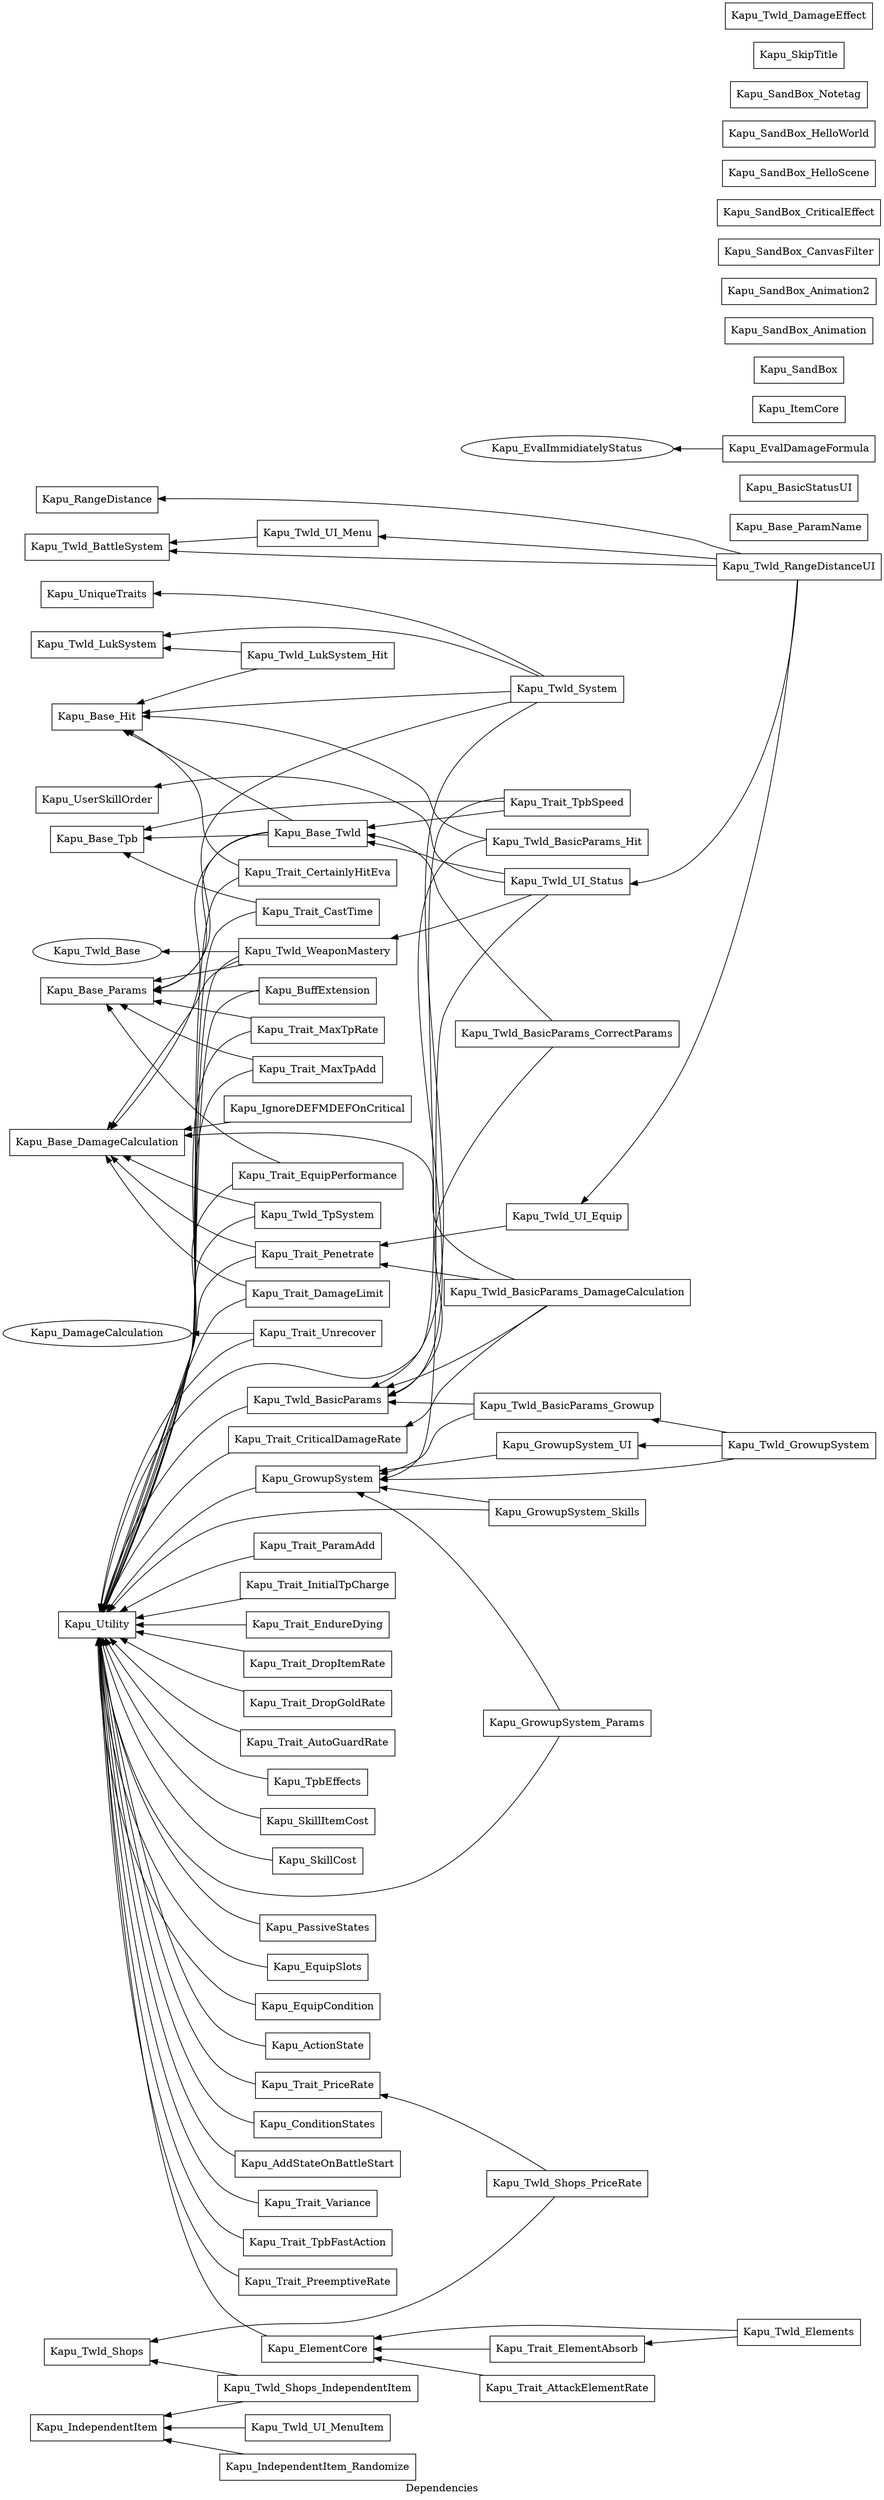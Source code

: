 digraph PluginDependencies {
  graph [
    charset = "UTF-8";
    label = "Dependencies";
    rankdir = RL,
  ]

  // node defines.
  Kapu_Base_DamageCalculation[shape = box];
  Kapu_Base_Hit[shape = box];
  Kapu_Base_ParamName[shape = box];
  Kapu_Base_Params[shape = box];
  Kapu_Base_Tpb[shape = box];
  Kapu_Base_Twld[shape = box];
  Kapu_BasicStatusUI[shape = box];
  Kapu_EvalDamageFormula[shape = box];
  Kapu_IgnoreDEFMDEFOnCritical[shape = box];
  Kapu_IndependentItem[shape = box];
  Kapu_IndependentItem_Randomize[shape = box];
  Kapu_ItemCore[shape = box];
  Kapu_RangeDistance[shape = box];
  Kapu_SandBox[shape = box];
  Kapu_SandBox_Animation[shape = box];
  Kapu_SandBox_Animation2[shape = box];
  Kapu_SandBox_CanvasFilter[shape = box];
  Kapu_SandBox_CriticalEffect[shape = box];
  Kapu_SandBox_HelloScene[shape = box];
  Kapu_SandBox_HelloWorld[shape = box];
  Kapu_SandBox_Notetag[shape = box];
  Kapu_SkipTitle[shape = box];
  Kapu_Twld_BattleSystem[shape = box];
  Kapu_Twld_DamageEffect[shape = box];
  Kapu_Twld_LukSystem[shape = box];
  Kapu_Twld_LukSystem_Hit[shape = box];
  Kapu_Twld_Shops[shape = box];
  Kapu_Twld_Shops_IndependentItem[shape = box];
  Kapu_Twld_UI_Menu[shape = box];
  Kapu_Twld_UI_MenuItem[shape = box];
  Kapu_UniqueTraits[shape = box];
  Kapu_UserSkillOrder[shape = box];
  Kapu_Utility[shape = box];
  Kapu_ActionState[shape = box];
  Kapu_Twld_WeaponMastery[shape = box];
  Kapu_Twld_TpSystem[shape = box];
  Kapu_Twld_BasicParams[shape = box];
  Kapu_Trait_Variance[shape = box];
  Kapu_Twld_System[shape = box];
  Kapu_Twld_BasicParams_Hit[shape = box];
  Kapu_Twld_BasicParams_CorrectParams[shape = box];
  Kapu_Trait_Unrecover[shape = box];
  Kapu_Trait_TpbSpeed[shape = box];
  Kapu_Trait_TpbFastAction[shape = box];
  Kapu_Trait_PriceRate[shape = box];
  Kapu_Trait_PreemptiveRate[shape = box];
  Kapu_Twld_Shops_PriceRate[shape = box];
  Kapu_Trait_Penetrate[shape = box];
  Kapu_Trait_ParamAdd[shape = box];
  Kapu_Twld_UI_Equip[shape = box];
  Kapu_Trait_MaxTpRate[shape = box];
  Kapu_Trait_MaxTpAdd[shape = box];
  Kapu_Trait_InitialTpCharge[shape = box];
  Kapu_Trait_EquipPerformance[shape = box];
  Kapu_Trait_EndureDying[shape = box];
  Kapu_Trait_DropItemRate[shape = box];
  Kapu_Trait_DropGoldRate[shape = box];
  Kapu_Trait_DamageLimit[shape = box];
  Kapu_Trait_CriticalDamageRate[shape = box];
  Kapu_Trait_CertainlyHitEva[shape = box];
  Kapu_Twld_BasicParams_DamageCalculation[shape = box];
  Kapu_Trait_CastTime[shape = box];
  Kapu_Trait_AutoGuardRate[shape = box];
  Kapu_TpbEffects[shape = box];
  Kapu_SkillItemCost[shape = box];
  Kapu_SkillCost[shape = box];
  Kapu_PassiveStates[shape = box];
  Kapu_GrowupSystem[shape = box];
  Kapu_EquipSlots[shape = box];
  Kapu_Twld_UI_Status[shape = box];
  Kapu_Twld_BasicParams_Growup[shape = box];
  Kapu_Twld_RangeDistanceUI[shape = box];
  Kapu_GrowupSystem_UI[shape = box];
  Kapu_Twld_GrowupSystem[shape = box];
  Kapu_GrowupSystem_Skills[shape = box];
  Kapu_GrowupSystem_Params[shape = box];
  Kapu_EquipCondition[shape = box];
  Kapu_ElementCore[shape = box];
  Kapu_ConditionStates[shape = box];
  Kapu_Trait_ElementAbsorb[shape = box];
  Kapu_Trait_AttackElementRate[shape = box];
  Kapu_Twld_Elements[shape = box];
  Kapu_BuffExtension[shape = box];
  Kapu_AddStateOnBattleStart[shape = box];
  // edge defines.
  Kapu_Base_Twld -> Kapu_Base_Params [arrowhead = normal];
  Kapu_Base_Twld -> Kapu_Base_Tpb [arrowhead = normal];
  Kapu_Base_Twld -> Kapu_Base_Hit [arrowhead = normal];
  Kapu_Base_Twld -> Kapu_Base_DamageCalculation [arrowhead = normal];
  Kapu_EvalDamageFormula -> Kapu_EvalImmidiatelyStatus [arrowhead = normal];
  Kapu_IgnoreDEFMDEFOnCritical -> Kapu_Base_DamageCalculation [arrowhead = normal];
  Kapu_IndependentItem_Randomize -> Kapu_IndependentItem [arrowhead = normal];
  Kapu_Twld_LukSystem_Hit -> Kapu_Base_Hit [arrowhead = normal];
  Kapu_Twld_LukSystem_Hit -> Kapu_Twld_LukSystem [arrowhead = normal];
  Kapu_Twld_Shops_IndependentItem -> Kapu_IndependentItem [arrowhead = normal];
  Kapu_Twld_Shops_IndependentItem -> Kapu_Twld_Shops [arrowhead = normal];
  Kapu_Twld_UI_Menu -> Kapu_Twld_BattleSystem [arrowhead = normal];
  Kapu_Twld_UI_MenuItem -> Kapu_IndependentItem [arrowhead = normal];
  Kapu_ActionState -> Kapu_Utility [arrowhead = normal];
  Kapu_Twld_WeaponMastery -> Kapu_Utility [arrowhead = normal];
  Kapu_Twld_WeaponMastery -> Kapu_Base_DamageCalculation [arrowhead = normal];
  Kapu_Twld_WeaponMastery -> Kapu_Twld_Base [arrowhead = normal];
  Kapu_Twld_WeaponMastery -> Kapu_Base_Params [arrowhead = normal];
  Kapu_Twld_TpSystem -> Kapu_Utility [arrowhead = normal];
  Kapu_Twld_TpSystem -> Kapu_Base_DamageCalculation [arrowhead = normal];
  Kapu_Twld_BasicParams -> Kapu_Utility [arrowhead = normal];
  Kapu_Trait_Variance -> Kapu_Utility [arrowhead = normal];
  Kapu_Twld_System -> Kapu_Base_Params [arrowhead = normal];
  Kapu_Twld_System -> Kapu_Base_Hit [arrowhead = normal];
  Kapu_Twld_System -> Kapu_Twld_BasicParams [arrowhead = normal];
  Kapu_Twld_System -> Kapu_UniqueTraits [arrowhead = normal];
  Kapu_Twld_System -> Kapu_Twld_LukSystem [arrowhead = normal];
  Kapu_Twld_BasicParams_Hit -> Kapu_Twld_BasicParams [arrowhead = normal];
  Kapu_Twld_BasicParams_Hit -> Kapu_Base_Hit [arrowhead = normal];
  Kapu_Twld_BasicParams_CorrectParams -> Kapu_Base_Twld [arrowhead = normal];
  Kapu_Twld_BasicParams_CorrectParams -> Kapu_Twld_BasicParams [arrowhead = normal];
  Kapu_Trait_Unrecover -> Kapu_Utility [arrowhead = normal];
  Kapu_Trait_Unrecover -> Kapu_DamageCalculation [arrowhead = normal];
  Kapu_Trait_TpbSpeed -> Kapu_Utility [arrowhead = normal];
  Kapu_Trait_TpbSpeed -> Kapu_Base_Tpb [arrowhead = normal];
  Kapu_Trait_TpbSpeed -> Kapu_Base_Twld [arrowhead = normal];
  Kapu_Trait_TpbFastAction -> Kapu_Utility [arrowhead = normal];
  Kapu_Trait_PriceRate -> Kapu_Utility [arrowhead = normal];
  Kapu_Trait_PreemptiveRate -> Kapu_Utility [arrowhead = normal];
  Kapu_Twld_Shops_PriceRate -> Kapu_Twld_Shops [arrowhead = normal];
  Kapu_Twld_Shops_PriceRate -> Kapu_Trait_PriceRate [arrowhead = normal];
  Kapu_Trait_Penetrate -> Kapu_Utility [arrowhead = normal];
  Kapu_Trait_Penetrate -> Kapu_Base_DamageCalculation [arrowhead = normal];
  Kapu_Trait_ParamAdd -> Kapu_Utility [arrowhead = normal];
  Kapu_Twld_UI_Equip -> Kapu_Trait_Penetrate [arrowhead = normal];
  Kapu_Trait_MaxTpRate -> Kapu_Utility [arrowhead = normal];
  Kapu_Trait_MaxTpRate -> Kapu_Base_Params [arrowhead = normal];
  Kapu_Trait_MaxTpAdd -> Kapu_Utility [arrowhead = normal];
  Kapu_Trait_MaxTpAdd -> Kapu_Base_Params [arrowhead = normal];
  Kapu_Trait_InitialTpCharge -> Kapu_Utility [arrowhead = normal];
  Kapu_Trait_EquipPerformance -> Kapu_Utility [arrowhead = normal];
  Kapu_Trait_EquipPerformance -> Kapu_Base_Params [arrowhead = normal];
  Kapu_Trait_EndureDying -> Kapu_Utility [arrowhead = normal];
  Kapu_Trait_DropItemRate -> Kapu_Utility [arrowhead = normal];
  Kapu_Trait_DropGoldRate -> Kapu_Utility [arrowhead = normal];
  Kapu_Trait_DamageLimit -> Kapu_Utility [arrowhead = normal];
  Kapu_Trait_DamageLimit -> Kapu_Base_DamageCalculation [arrowhead = normal];
  Kapu_Trait_CriticalDamageRate -> Kapu_Utility [arrowhead = normal];
  Kapu_Trait_CertainlyHitEva -> Kapu_Utility [arrowhead = normal];
  Kapu_Trait_CertainlyHitEva -> Kapu_Base_Hit [arrowhead = normal];
  Kapu_Twld_BasicParams_DamageCalculation -> Kapu_Base_DamageCalculation [arrowhead = normal];
  Kapu_Twld_BasicParams_DamageCalculation -> Kapu_Trait_CriticalDamageRate [arrowhead = normal];
  Kapu_Twld_BasicParams_DamageCalculation -> Kapu_Trait_Penetrate [arrowhead = normal];
  Kapu_Twld_BasicParams_DamageCalculation -> Kapu_Twld_BasicParams [arrowhead = normal];
  Kapu_Trait_CastTime -> Kapu_Utility [arrowhead = normal];
  Kapu_Trait_CastTime -> Kapu_Base_Tpb [arrowhead = normal];
  Kapu_Trait_AutoGuardRate -> Kapu_Utility [arrowhead = normal];
  Kapu_TpbEffects -> Kapu_Utility [arrowhead = normal];
  Kapu_SkillItemCost -> Kapu_Utility [arrowhead = normal];
  Kapu_SkillCost -> Kapu_Utility [arrowhead = normal];
  Kapu_PassiveStates -> Kapu_Utility [arrowhead = normal];
  Kapu_GrowupSystem -> Kapu_Utility [arrowhead = normal];
  Kapu_EquipSlots -> Kapu_Utility [arrowhead = normal];
  Kapu_Twld_UI_Status -> Kapu_Base_Twld [arrowhead = normal];
  Kapu_Twld_UI_Status -> Kapu_UserSkillOrder [arrowhead = normal];
  Kapu_Twld_UI_Status -> Kapu_Twld_WeaponMastery [arrowhead = normal];
  Kapu_Twld_UI_Status -> Kapu_GrowupSystem [arrowhead = normal];
  Kapu_Twld_BasicParams_Growup -> Kapu_GrowupSystem [arrowhead = normal];
  Kapu_Twld_BasicParams_Growup -> Kapu_Twld_BasicParams [arrowhead = normal];
  Kapu_Twld_RangeDistanceUI -> Kapu_Twld_BattleSystem [arrowhead = normal];
  Kapu_Twld_RangeDistanceUI -> Kapu_RangeDistance [arrowhead = normal];
  Kapu_Twld_RangeDistanceUI -> Kapu_Twld_UI_Menu [arrowhead = normal];
  Kapu_Twld_RangeDistanceUI -> Kapu_Twld_UI_Status [arrowhead = normal];
  Kapu_Twld_RangeDistanceUI -> Kapu_Twld_UI_Equip [arrowhead = normal];
  Kapu_GrowupSystem_UI -> Kapu_GrowupSystem [arrowhead = normal];
  Kapu_Twld_GrowupSystem -> Kapu_GrowupSystem [arrowhead = normal];
  Kapu_Twld_GrowupSystem -> Kapu_Twld_BasicParams_Growup [arrowhead = normal];
  Kapu_Twld_GrowupSystem -> Kapu_GrowupSystem_UI [arrowhead = normal];
  Kapu_GrowupSystem_Skills -> Kapu_GrowupSystem [arrowhead = normal];
  Kapu_GrowupSystem_Skills -> Kapu_Utility [arrowhead = normal];
  Kapu_GrowupSystem_Params -> Kapu_Utility [arrowhead = normal];
  Kapu_GrowupSystem_Params -> Kapu_GrowupSystem [arrowhead = normal];
  Kapu_EquipCondition -> Kapu_Utility [arrowhead = normal];
  Kapu_ElementCore -> Kapu_Utility [arrowhead = normal];
  Kapu_ConditionStates -> Kapu_Utility [arrowhead = normal];
  Kapu_Trait_ElementAbsorb -> Kapu_ElementCore [arrowhead = normal];
  Kapu_Trait_AttackElementRate -> Kapu_ElementCore [arrowhead = normal];
  Kapu_Twld_Elements -> Kapu_ElementCore [arrowhead = normal];
  Kapu_Twld_Elements -> Kapu_Trait_ElementAbsorb [arrowhead = normal];
  Kapu_BuffExtension -> Kapu_Utility [arrowhead = normal];
  Kapu_BuffExtension -> Kapu_Base_Params [arrowhead = normal];
  Kapu_AddStateOnBattleStart -> Kapu_Utility [arrowhead = normal];
  { rank = same; Kapu_Base_DamageCalculation; Kapu_Base_Hit; Kapu_Base_Params; Kapu_Base_Tpb; Kapu_IndependentItem; Kapu_RangeDistance; Kapu_Twld_BattleSystem; Kapu_Twld_LukSystem; Kapu_Twld_Shops; Kapu_UniqueTraits; Kapu_UserSkillOrder; Kapu_Utility;  }
  { rank = same; Kapu_Base_Twld; Kapu_IgnoreDEFMDEFOnCritical; Kapu_IndependentItem_Randomize; Kapu_Twld_LukSystem_Hit; Kapu_Twld_Shops_IndependentItem; Kapu_Twld_UI_Menu; Kapu_Twld_UI_MenuItem; Kapu_ActionState; Kapu_Twld_WeaponMastery; Kapu_Twld_TpSystem; Kapu_Twld_BasicParams; Kapu_Trait_Variance; Kapu_Trait_Unrecover; Kapu_Trait_TpbFastAction; Kapu_Trait_PriceRate; Kapu_Trait_PreemptiveRate; Kapu_Trait_Penetrate; Kapu_Trait_ParamAdd; Kapu_Trait_MaxTpRate; Kapu_Trait_MaxTpAdd; Kapu_Trait_InitialTpCharge; Kapu_Trait_EquipPerformance; Kapu_Trait_EndureDying; Kapu_Trait_DropItemRate; Kapu_Trait_DropGoldRate; Kapu_Trait_DamageLimit; Kapu_Trait_CriticalDamageRate; Kapu_Trait_CertainlyHitEva; Kapu_Trait_CastTime; Kapu_Trait_AutoGuardRate; Kapu_TpbEffects; Kapu_SkillItemCost; Kapu_SkillCost; Kapu_PassiveStates; Kapu_GrowupSystem; Kapu_EquipSlots; Kapu_EquipCondition; Kapu_ElementCore; Kapu_ConditionStates; Kapu_BuffExtension; Kapu_AddStateOnBattleStart;  }
  { rank = same; Kapu_Twld_System; Kapu_Twld_BasicParams_Hit; Kapu_Twld_BasicParams_CorrectParams; Kapu_Trait_TpbSpeed; Kapu_Twld_Shops_PriceRate; Kapu_Twld_UI_Equip; Kapu_Twld_BasicParams_DamageCalculation; Kapu_Twld_UI_Status; Kapu_Twld_BasicParams_Growup; Kapu_GrowupSystem_UI; Kapu_GrowupSystem_Skills; Kapu_GrowupSystem_Params; Kapu_Trait_ElementAbsorb; Kapu_Trait_AttackElementRate;  }
  { rank = same; Kapu_Twld_RangeDistanceUI; Kapu_Twld_GrowupSystem; Kapu_Twld_Elements;  }
}
